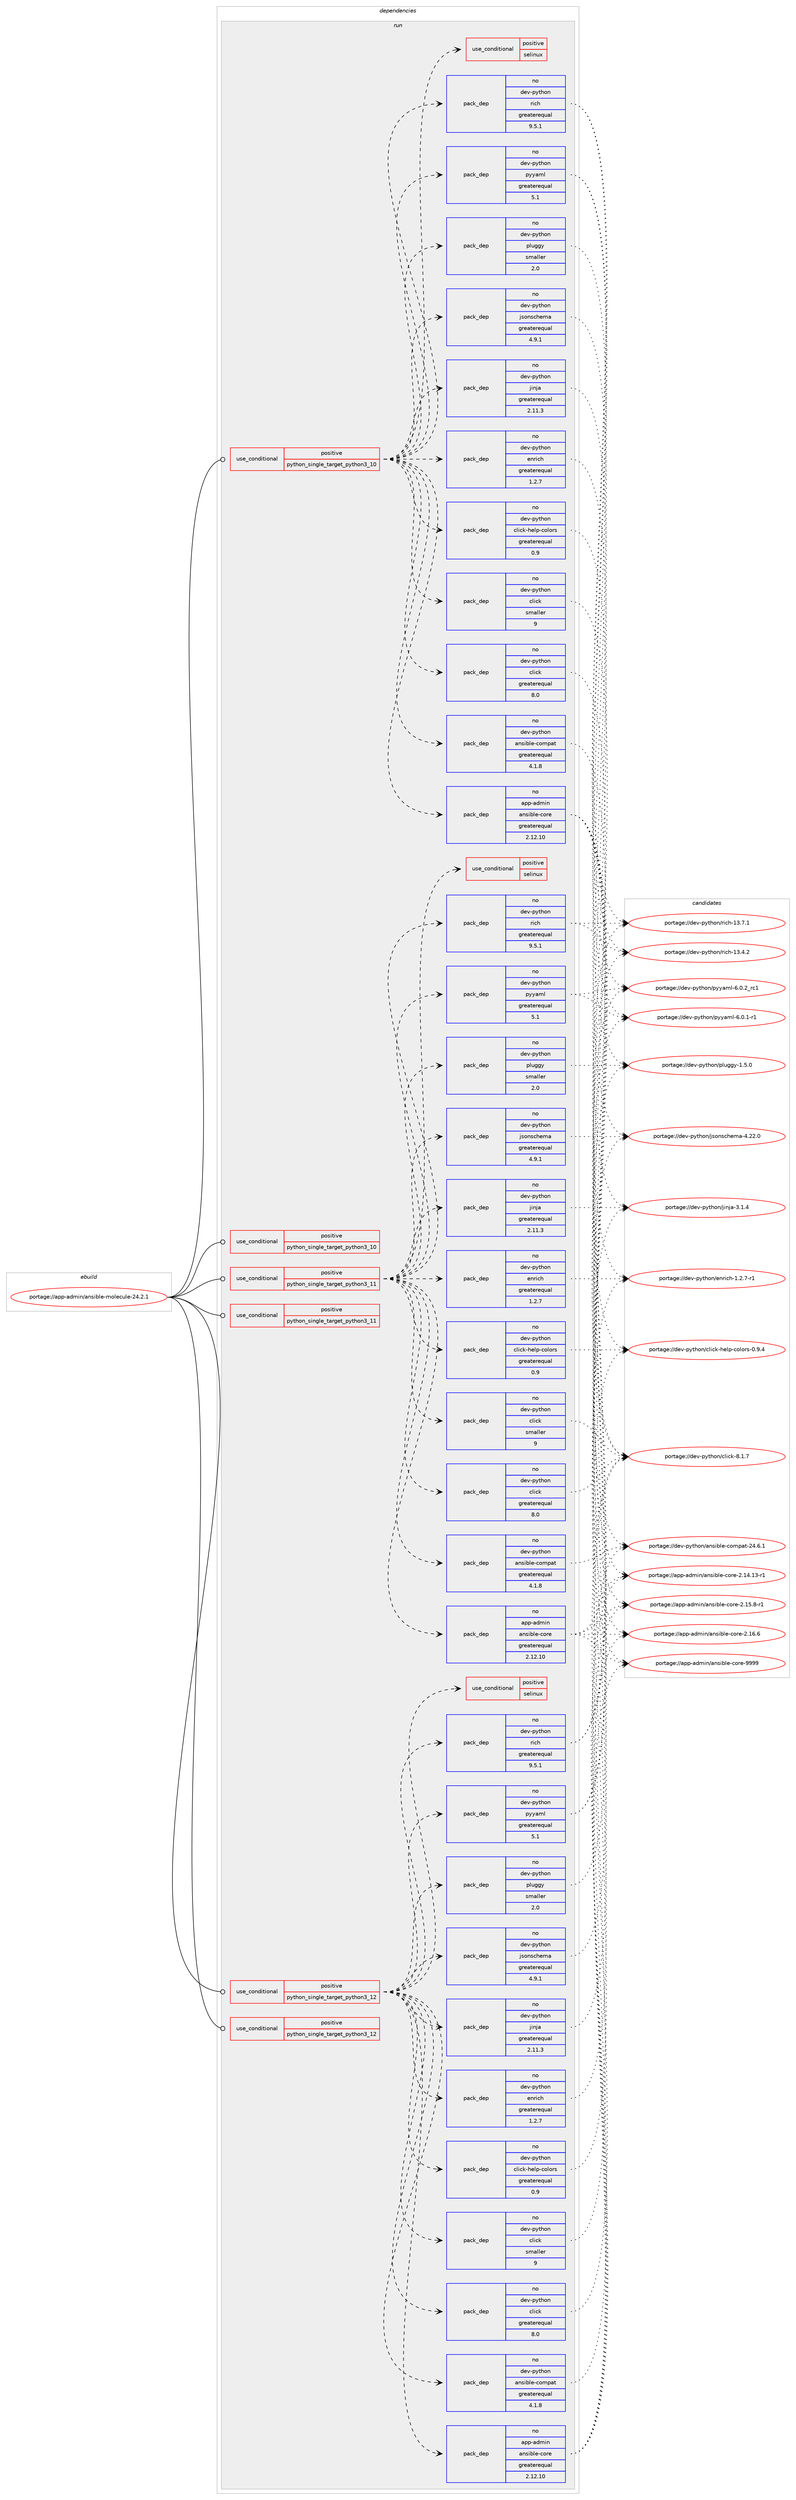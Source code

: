 digraph prolog {

# *************
# Graph options
# *************

newrank=true;
concentrate=true;
compound=true;
graph [rankdir=LR,fontname=Helvetica,fontsize=10,ranksep=1.5];#, ranksep=2.5, nodesep=0.2];
edge  [arrowhead=vee];
node  [fontname=Helvetica,fontsize=10];

# **********
# The ebuild
# **********

subgraph cluster_leftcol {
color=gray;
rank=same;
label=<<i>ebuild</i>>;
id [label="portage://app-admin/ansible-molecule-24.2.1", color=red, width=4, href="../app-admin/ansible-molecule-24.2.1.svg"];
}

# ****************
# The dependencies
# ****************

subgraph cluster_midcol {
color=gray;
label=<<i>dependencies</i>>;
subgraph cluster_compile {
fillcolor="#eeeeee";
style=filled;
label=<<i>compile</i>>;
}
subgraph cluster_compileandrun {
fillcolor="#eeeeee";
style=filled;
label=<<i>compile and run</i>>;
}
subgraph cluster_run {
fillcolor="#eeeeee";
style=filled;
label=<<i>run</i>>;
subgraph cond220 {
dependency448 [label=<<TABLE BORDER="0" CELLBORDER="1" CELLSPACING="0" CELLPADDING="4"><TR><TD ROWSPAN="3" CELLPADDING="10">use_conditional</TD></TR><TR><TD>positive</TD></TR><TR><TD>python_single_target_python3_10</TD></TR></TABLE>>, shape=none, color=red];
subgraph pack225 {
dependency449 [label=<<TABLE BORDER="0" CELLBORDER="1" CELLSPACING="0" CELLPADDING="4" WIDTH="220"><TR><TD ROWSPAN="6" CELLPADDING="30">pack_dep</TD></TR><TR><TD WIDTH="110">no</TD></TR><TR><TD>app-admin</TD></TR><TR><TD>ansible-core</TD></TR><TR><TD>greaterequal</TD></TR><TR><TD>2.12.10</TD></TR></TABLE>>, shape=none, color=blue];
}
dependency448:e -> dependency449:w [weight=20,style="dashed",arrowhead="vee"];
subgraph pack226 {
dependency450 [label=<<TABLE BORDER="0" CELLBORDER="1" CELLSPACING="0" CELLPADDING="4" WIDTH="220"><TR><TD ROWSPAN="6" CELLPADDING="30">pack_dep</TD></TR><TR><TD WIDTH="110">no</TD></TR><TR><TD>dev-python</TD></TR><TR><TD>ansible-compat</TD></TR><TR><TD>greaterequal</TD></TR><TR><TD>4.1.8</TD></TR></TABLE>>, shape=none, color=blue];
}
dependency448:e -> dependency450:w [weight=20,style="dashed",arrowhead="vee"];
subgraph pack227 {
dependency451 [label=<<TABLE BORDER="0" CELLBORDER="1" CELLSPACING="0" CELLPADDING="4" WIDTH="220"><TR><TD ROWSPAN="6" CELLPADDING="30">pack_dep</TD></TR><TR><TD WIDTH="110">no</TD></TR><TR><TD>dev-python</TD></TR><TR><TD>click</TD></TR><TR><TD>greaterequal</TD></TR><TR><TD>8.0</TD></TR></TABLE>>, shape=none, color=blue];
}
dependency448:e -> dependency451:w [weight=20,style="dashed",arrowhead="vee"];
subgraph pack228 {
dependency452 [label=<<TABLE BORDER="0" CELLBORDER="1" CELLSPACING="0" CELLPADDING="4" WIDTH="220"><TR><TD ROWSPAN="6" CELLPADDING="30">pack_dep</TD></TR><TR><TD WIDTH="110">no</TD></TR><TR><TD>dev-python</TD></TR><TR><TD>click</TD></TR><TR><TD>smaller</TD></TR><TR><TD>9</TD></TR></TABLE>>, shape=none, color=blue];
}
dependency448:e -> dependency452:w [weight=20,style="dashed",arrowhead="vee"];
subgraph pack229 {
dependency453 [label=<<TABLE BORDER="0" CELLBORDER="1" CELLSPACING="0" CELLPADDING="4" WIDTH="220"><TR><TD ROWSPAN="6" CELLPADDING="30">pack_dep</TD></TR><TR><TD WIDTH="110">no</TD></TR><TR><TD>dev-python</TD></TR><TR><TD>click-help-colors</TD></TR><TR><TD>greaterequal</TD></TR><TR><TD>0.9</TD></TR></TABLE>>, shape=none, color=blue];
}
dependency448:e -> dependency453:w [weight=20,style="dashed",arrowhead="vee"];
subgraph pack230 {
dependency454 [label=<<TABLE BORDER="0" CELLBORDER="1" CELLSPACING="0" CELLPADDING="4" WIDTH="220"><TR><TD ROWSPAN="6" CELLPADDING="30">pack_dep</TD></TR><TR><TD WIDTH="110">no</TD></TR><TR><TD>dev-python</TD></TR><TR><TD>enrich</TD></TR><TR><TD>greaterequal</TD></TR><TR><TD>1.2.7</TD></TR></TABLE>>, shape=none, color=blue];
}
dependency448:e -> dependency454:w [weight=20,style="dashed",arrowhead="vee"];
subgraph pack231 {
dependency455 [label=<<TABLE BORDER="0" CELLBORDER="1" CELLSPACING="0" CELLPADDING="4" WIDTH="220"><TR><TD ROWSPAN="6" CELLPADDING="30">pack_dep</TD></TR><TR><TD WIDTH="110">no</TD></TR><TR><TD>dev-python</TD></TR><TR><TD>jinja</TD></TR><TR><TD>greaterequal</TD></TR><TR><TD>2.11.3</TD></TR></TABLE>>, shape=none, color=blue];
}
dependency448:e -> dependency455:w [weight=20,style="dashed",arrowhead="vee"];
subgraph pack232 {
dependency456 [label=<<TABLE BORDER="0" CELLBORDER="1" CELLSPACING="0" CELLPADDING="4" WIDTH="220"><TR><TD ROWSPAN="6" CELLPADDING="30">pack_dep</TD></TR><TR><TD WIDTH="110">no</TD></TR><TR><TD>dev-python</TD></TR><TR><TD>jsonschema</TD></TR><TR><TD>greaterequal</TD></TR><TR><TD>4.9.1</TD></TR></TABLE>>, shape=none, color=blue];
}
dependency448:e -> dependency456:w [weight=20,style="dashed",arrowhead="vee"];
# *** BEGIN UNKNOWN DEPENDENCY TYPE (TODO) ***
# dependency448 -> package_dependency(portage://app-admin/ansible-molecule-24.2.1,run,no,dev-python,packaging,none,[,,],[],[use(enable(python_targets_python3_10),negative)])
# *** END UNKNOWN DEPENDENCY TYPE (TODO) ***

subgraph pack233 {
dependency457 [label=<<TABLE BORDER="0" CELLBORDER="1" CELLSPACING="0" CELLPADDING="4" WIDTH="220"><TR><TD ROWSPAN="6" CELLPADDING="30">pack_dep</TD></TR><TR><TD WIDTH="110">no</TD></TR><TR><TD>dev-python</TD></TR><TR><TD>pluggy</TD></TR><TR><TD>smaller</TD></TR><TR><TD>2.0</TD></TR></TABLE>>, shape=none, color=blue];
}
dependency448:e -> dependency457:w [weight=20,style="dashed",arrowhead="vee"];
subgraph pack234 {
dependency458 [label=<<TABLE BORDER="0" CELLBORDER="1" CELLSPACING="0" CELLPADDING="4" WIDTH="220"><TR><TD ROWSPAN="6" CELLPADDING="30">pack_dep</TD></TR><TR><TD WIDTH="110">no</TD></TR><TR><TD>dev-python</TD></TR><TR><TD>pyyaml</TD></TR><TR><TD>greaterequal</TD></TR><TR><TD>5.1</TD></TR></TABLE>>, shape=none, color=blue];
}
dependency448:e -> dependency458:w [weight=20,style="dashed",arrowhead="vee"];
subgraph pack235 {
dependency459 [label=<<TABLE BORDER="0" CELLBORDER="1" CELLSPACING="0" CELLPADDING="4" WIDTH="220"><TR><TD ROWSPAN="6" CELLPADDING="30">pack_dep</TD></TR><TR><TD WIDTH="110">no</TD></TR><TR><TD>dev-python</TD></TR><TR><TD>rich</TD></TR><TR><TD>greaterequal</TD></TR><TR><TD>9.5.1</TD></TR></TABLE>>, shape=none, color=blue];
}
dependency448:e -> dependency459:w [weight=20,style="dashed",arrowhead="vee"];
subgraph cond221 {
dependency460 [label=<<TABLE BORDER="0" CELLBORDER="1" CELLSPACING="0" CELLPADDING="4"><TR><TD ROWSPAN="3" CELLPADDING="10">use_conditional</TD></TR><TR><TD>positive</TD></TR><TR><TD>selinux</TD></TR></TABLE>>, shape=none, color=red];
# *** BEGIN UNKNOWN DEPENDENCY TYPE (TODO) ***
# dependency460 -> package_dependency(portage://app-admin/ansible-molecule-24.2.1,run,no,sys-libs,libselinux,none,[,,],[],[use(enable(python),none),use(enable(python_targets_python3_10),negative)])
# *** END UNKNOWN DEPENDENCY TYPE (TODO) ***

}
dependency448:e -> dependency460:w [weight=20,style="dashed",arrowhead="vee"];
}
id:e -> dependency448:w [weight=20,style="solid",arrowhead="odot"];
subgraph cond222 {
dependency461 [label=<<TABLE BORDER="0" CELLBORDER="1" CELLSPACING="0" CELLPADDING="4"><TR><TD ROWSPAN="3" CELLPADDING="10">use_conditional</TD></TR><TR><TD>positive</TD></TR><TR><TD>python_single_target_python3_10</TD></TR></TABLE>>, shape=none, color=red];
# *** BEGIN UNKNOWN DEPENDENCY TYPE (TODO) ***
# dependency461 -> package_dependency(portage://app-admin/ansible-molecule-24.2.1,run,no,dev-lang,python,none,[,,],[slot(3.10)],[])
# *** END UNKNOWN DEPENDENCY TYPE (TODO) ***

}
id:e -> dependency461:w [weight=20,style="solid",arrowhead="odot"];
subgraph cond223 {
dependency462 [label=<<TABLE BORDER="0" CELLBORDER="1" CELLSPACING="0" CELLPADDING="4"><TR><TD ROWSPAN="3" CELLPADDING="10">use_conditional</TD></TR><TR><TD>positive</TD></TR><TR><TD>python_single_target_python3_11</TD></TR></TABLE>>, shape=none, color=red];
subgraph pack236 {
dependency463 [label=<<TABLE BORDER="0" CELLBORDER="1" CELLSPACING="0" CELLPADDING="4" WIDTH="220"><TR><TD ROWSPAN="6" CELLPADDING="30">pack_dep</TD></TR><TR><TD WIDTH="110">no</TD></TR><TR><TD>app-admin</TD></TR><TR><TD>ansible-core</TD></TR><TR><TD>greaterequal</TD></TR><TR><TD>2.12.10</TD></TR></TABLE>>, shape=none, color=blue];
}
dependency462:e -> dependency463:w [weight=20,style="dashed",arrowhead="vee"];
subgraph pack237 {
dependency464 [label=<<TABLE BORDER="0" CELLBORDER="1" CELLSPACING="0" CELLPADDING="4" WIDTH="220"><TR><TD ROWSPAN="6" CELLPADDING="30">pack_dep</TD></TR><TR><TD WIDTH="110">no</TD></TR><TR><TD>dev-python</TD></TR><TR><TD>ansible-compat</TD></TR><TR><TD>greaterequal</TD></TR><TR><TD>4.1.8</TD></TR></TABLE>>, shape=none, color=blue];
}
dependency462:e -> dependency464:w [weight=20,style="dashed",arrowhead="vee"];
subgraph pack238 {
dependency465 [label=<<TABLE BORDER="0" CELLBORDER="1" CELLSPACING="0" CELLPADDING="4" WIDTH="220"><TR><TD ROWSPAN="6" CELLPADDING="30">pack_dep</TD></TR><TR><TD WIDTH="110">no</TD></TR><TR><TD>dev-python</TD></TR><TR><TD>click</TD></TR><TR><TD>greaterequal</TD></TR><TR><TD>8.0</TD></TR></TABLE>>, shape=none, color=blue];
}
dependency462:e -> dependency465:w [weight=20,style="dashed",arrowhead="vee"];
subgraph pack239 {
dependency466 [label=<<TABLE BORDER="0" CELLBORDER="1" CELLSPACING="0" CELLPADDING="4" WIDTH="220"><TR><TD ROWSPAN="6" CELLPADDING="30">pack_dep</TD></TR><TR><TD WIDTH="110">no</TD></TR><TR><TD>dev-python</TD></TR><TR><TD>click</TD></TR><TR><TD>smaller</TD></TR><TR><TD>9</TD></TR></TABLE>>, shape=none, color=blue];
}
dependency462:e -> dependency466:w [weight=20,style="dashed",arrowhead="vee"];
subgraph pack240 {
dependency467 [label=<<TABLE BORDER="0" CELLBORDER="1" CELLSPACING="0" CELLPADDING="4" WIDTH="220"><TR><TD ROWSPAN="6" CELLPADDING="30">pack_dep</TD></TR><TR><TD WIDTH="110">no</TD></TR><TR><TD>dev-python</TD></TR><TR><TD>click-help-colors</TD></TR><TR><TD>greaterequal</TD></TR><TR><TD>0.9</TD></TR></TABLE>>, shape=none, color=blue];
}
dependency462:e -> dependency467:w [weight=20,style="dashed",arrowhead="vee"];
subgraph pack241 {
dependency468 [label=<<TABLE BORDER="0" CELLBORDER="1" CELLSPACING="0" CELLPADDING="4" WIDTH="220"><TR><TD ROWSPAN="6" CELLPADDING="30">pack_dep</TD></TR><TR><TD WIDTH="110">no</TD></TR><TR><TD>dev-python</TD></TR><TR><TD>enrich</TD></TR><TR><TD>greaterequal</TD></TR><TR><TD>1.2.7</TD></TR></TABLE>>, shape=none, color=blue];
}
dependency462:e -> dependency468:w [weight=20,style="dashed",arrowhead="vee"];
subgraph pack242 {
dependency469 [label=<<TABLE BORDER="0" CELLBORDER="1" CELLSPACING="0" CELLPADDING="4" WIDTH="220"><TR><TD ROWSPAN="6" CELLPADDING="30">pack_dep</TD></TR><TR><TD WIDTH="110">no</TD></TR><TR><TD>dev-python</TD></TR><TR><TD>jinja</TD></TR><TR><TD>greaterequal</TD></TR><TR><TD>2.11.3</TD></TR></TABLE>>, shape=none, color=blue];
}
dependency462:e -> dependency469:w [weight=20,style="dashed",arrowhead="vee"];
subgraph pack243 {
dependency470 [label=<<TABLE BORDER="0" CELLBORDER="1" CELLSPACING="0" CELLPADDING="4" WIDTH="220"><TR><TD ROWSPAN="6" CELLPADDING="30">pack_dep</TD></TR><TR><TD WIDTH="110">no</TD></TR><TR><TD>dev-python</TD></TR><TR><TD>jsonschema</TD></TR><TR><TD>greaterequal</TD></TR><TR><TD>4.9.1</TD></TR></TABLE>>, shape=none, color=blue];
}
dependency462:e -> dependency470:w [weight=20,style="dashed",arrowhead="vee"];
# *** BEGIN UNKNOWN DEPENDENCY TYPE (TODO) ***
# dependency462 -> package_dependency(portage://app-admin/ansible-molecule-24.2.1,run,no,dev-python,packaging,none,[,,],[],[use(enable(python_targets_python3_11),negative)])
# *** END UNKNOWN DEPENDENCY TYPE (TODO) ***

subgraph pack244 {
dependency471 [label=<<TABLE BORDER="0" CELLBORDER="1" CELLSPACING="0" CELLPADDING="4" WIDTH="220"><TR><TD ROWSPAN="6" CELLPADDING="30">pack_dep</TD></TR><TR><TD WIDTH="110">no</TD></TR><TR><TD>dev-python</TD></TR><TR><TD>pluggy</TD></TR><TR><TD>smaller</TD></TR><TR><TD>2.0</TD></TR></TABLE>>, shape=none, color=blue];
}
dependency462:e -> dependency471:w [weight=20,style="dashed",arrowhead="vee"];
subgraph pack245 {
dependency472 [label=<<TABLE BORDER="0" CELLBORDER="1" CELLSPACING="0" CELLPADDING="4" WIDTH="220"><TR><TD ROWSPAN="6" CELLPADDING="30">pack_dep</TD></TR><TR><TD WIDTH="110">no</TD></TR><TR><TD>dev-python</TD></TR><TR><TD>pyyaml</TD></TR><TR><TD>greaterequal</TD></TR><TR><TD>5.1</TD></TR></TABLE>>, shape=none, color=blue];
}
dependency462:e -> dependency472:w [weight=20,style="dashed",arrowhead="vee"];
subgraph pack246 {
dependency473 [label=<<TABLE BORDER="0" CELLBORDER="1" CELLSPACING="0" CELLPADDING="4" WIDTH="220"><TR><TD ROWSPAN="6" CELLPADDING="30">pack_dep</TD></TR><TR><TD WIDTH="110">no</TD></TR><TR><TD>dev-python</TD></TR><TR><TD>rich</TD></TR><TR><TD>greaterequal</TD></TR><TR><TD>9.5.1</TD></TR></TABLE>>, shape=none, color=blue];
}
dependency462:e -> dependency473:w [weight=20,style="dashed",arrowhead="vee"];
subgraph cond224 {
dependency474 [label=<<TABLE BORDER="0" CELLBORDER="1" CELLSPACING="0" CELLPADDING="4"><TR><TD ROWSPAN="3" CELLPADDING="10">use_conditional</TD></TR><TR><TD>positive</TD></TR><TR><TD>selinux</TD></TR></TABLE>>, shape=none, color=red];
# *** BEGIN UNKNOWN DEPENDENCY TYPE (TODO) ***
# dependency474 -> package_dependency(portage://app-admin/ansible-molecule-24.2.1,run,no,sys-libs,libselinux,none,[,,],[],[use(enable(python),none),use(enable(python_targets_python3_11),negative)])
# *** END UNKNOWN DEPENDENCY TYPE (TODO) ***

}
dependency462:e -> dependency474:w [weight=20,style="dashed",arrowhead="vee"];
}
id:e -> dependency462:w [weight=20,style="solid",arrowhead="odot"];
subgraph cond225 {
dependency475 [label=<<TABLE BORDER="0" CELLBORDER="1" CELLSPACING="0" CELLPADDING="4"><TR><TD ROWSPAN="3" CELLPADDING="10">use_conditional</TD></TR><TR><TD>positive</TD></TR><TR><TD>python_single_target_python3_11</TD></TR></TABLE>>, shape=none, color=red];
# *** BEGIN UNKNOWN DEPENDENCY TYPE (TODO) ***
# dependency475 -> package_dependency(portage://app-admin/ansible-molecule-24.2.1,run,no,dev-lang,python,none,[,,],[slot(3.11)],[])
# *** END UNKNOWN DEPENDENCY TYPE (TODO) ***

}
id:e -> dependency475:w [weight=20,style="solid",arrowhead="odot"];
subgraph cond226 {
dependency476 [label=<<TABLE BORDER="0" CELLBORDER="1" CELLSPACING="0" CELLPADDING="4"><TR><TD ROWSPAN="3" CELLPADDING="10">use_conditional</TD></TR><TR><TD>positive</TD></TR><TR><TD>python_single_target_python3_12</TD></TR></TABLE>>, shape=none, color=red];
subgraph pack247 {
dependency477 [label=<<TABLE BORDER="0" CELLBORDER="1" CELLSPACING="0" CELLPADDING="4" WIDTH="220"><TR><TD ROWSPAN="6" CELLPADDING="30">pack_dep</TD></TR><TR><TD WIDTH="110">no</TD></TR><TR><TD>app-admin</TD></TR><TR><TD>ansible-core</TD></TR><TR><TD>greaterequal</TD></TR><TR><TD>2.12.10</TD></TR></TABLE>>, shape=none, color=blue];
}
dependency476:e -> dependency477:w [weight=20,style="dashed",arrowhead="vee"];
subgraph pack248 {
dependency478 [label=<<TABLE BORDER="0" CELLBORDER="1" CELLSPACING="0" CELLPADDING="4" WIDTH="220"><TR><TD ROWSPAN="6" CELLPADDING="30">pack_dep</TD></TR><TR><TD WIDTH="110">no</TD></TR><TR><TD>dev-python</TD></TR><TR><TD>ansible-compat</TD></TR><TR><TD>greaterequal</TD></TR><TR><TD>4.1.8</TD></TR></TABLE>>, shape=none, color=blue];
}
dependency476:e -> dependency478:w [weight=20,style="dashed",arrowhead="vee"];
subgraph pack249 {
dependency479 [label=<<TABLE BORDER="0" CELLBORDER="1" CELLSPACING="0" CELLPADDING="4" WIDTH="220"><TR><TD ROWSPAN="6" CELLPADDING="30">pack_dep</TD></TR><TR><TD WIDTH="110">no</TD></TR><TR><TD>dev-python</TD></TR><TR><TD>click</TD></TR><TR><TD>greaterequal</TD></TR><TR><TD>8.0</TD></TR></TABLE>>, shape=none, color=blue];
}
dependency476:e -> dependency479:w [weight=20,style="dashed",arrowhead="vee"];
subgraph pack250 {
dependency480 [label=<<TABLE BORDER="0" CELLBORDER="1" CELLSPACING="0" CELLPADDING="4" WIDTH="220"><TR><TD ROWSPAN="6" CELLPADDING="30">pack_dep</TD></TR><TR><TD WIDTH="110">no</TD></TR><TR><TD>dev-python</TD></TR><TR><TD>click</TD></TR><TR><TD>smaller</TD></TR><TR><TD>9</TD></TR></TABLE>>, shape=none, color=blue];
}
dependency476:e -> dependency480:w [weight=20,style="dashed",arrowhead="vee"];
subgraph pack251 {
dependency481 [label=<<TABLE BORDER="0" CELLBORDER="1" CELLSPACING="0" CELLPADDING="4" WIDTH="220"><TR><TD ROWSPAN="6" CELLPADDING="30">pack_dep</TD></TR><TR><TD WIDTH="110">no</TD></TR><TR><TD>dev-python</TD></TR><TR><TD>click-help-colors</TD></TR><TR><TD>greaterequal</TD></TR><TR><TD>0.9</TD></TR></TABLE>>, shape=none, color=blue];
}
dependency476:e -> dependency481:w [weight=20,style="dashed",arrowhead="vee"];
subgraph pack252 {
dependency482 [label=<<TABLE BORDER="0" CELLBORDER="1" CELLSPACING="0" CELLPADDING="4" WIDTH="220"><TR><TD ROWSPAN="6" CELLPADDING="30">pack_dep</TD></TR><TR><TD WIDTH="110">no</TD></TR><TR><TD>dev-python</TD></TR><TR><TD>enrich</TD></TR><TR><TD>greaterequal</TD></TR><TR><TD>1.2.7</TD></TR></TABLE>>, shape=none, color=blue];
}
dependency476:e -> dependency482:w [weight=20,style="dashed",arrowhead="vee"];
subgraph pack253 {
dependency483 [label=<<TABLE BORDER="0" CELLBORDER="1" CELLSPACING="0" CELLPADDING="4" WIDTH="220"><TR><TD ROWSPAN="6" CELLPADDING="30">pack_dep</TD></TR><TR><TD WIDTH="110">no</TD></TR><TR><TD>dev-python</TD></TR><TR><TD>jinja</TD></TR><TR><TD>greaterequal</TD></TR><TR><TD>2.11.3</TD></TR></TABLE>>, shape=none, color=blue];
}
dependency476:e -> dependency483:w [weight=20,style="dashed",arrowhead="vee"];
subgraph pack254 {
dependency484 [label=<<TABLE BORDER="0" CELLBORDER="1" CELLSPACING="0" CELLPADDING="4" WIDTH="220"><TR><TD ROWSPAN="6" CELLPADDING="30">pack_dep</TD></TR><TR><TD WIDTH="110">no</TD></TR><TR><TD>dev-python</TD></TR><TR><TD>jsonschema</TD></TR><TR><TD>greaterequal</TD></TR><TR><TD>4.9.1</TD></TR></TABLE>>, shape=none, color=blue];
}
dependency476:e -> dependency484:w [weight=20,style="dashed",arrowhead="vee"];
# *** BEGIN UNKNOWN DEPENDENCY TYPE (TODO) ***
# dependency476 -> package_dependency(portage://app-admin/ansible-molecule-24.2.1,run,no,dev-python,packaging,none,[,,],[],[use(enable(python_targets_python3_12),negative)])
# *** END UNKNOWN DEPENDENCY TYPE (TODO) ***

subgraph pack255 {
dependency485 [label=<<TABLE BORDER="0" CELLBORDER="1" CELLSPACING="0" CELLPADDING="4" WIDTH="220"><TR><TD ROWSPAN="6" CELLPADDING="30">pack_dep</TD></TR><TR><TD WIDTH="110">no</TD></TR><TR><TD>dev-python</TD></TR><TR><TD>pluggy</TD></TR><TR><TD>smaller</TD></TR><TR><TD>2.0</TD></TR></TABLE>>, shape=none, color=blue];
}
dependency476:e -> dependency485:w [weight=20,style="dashed",arrowhead="vee"];
subgraph pack256 {
dependency486 [label=<<TABLE BORDER="0" CELLBORDER="1" CELLSPACING="0" CELLPADDING="4" WIDTH="220"><TR><TD ROWSPAN="6" CELLPADDING="30">pack_dep</TD></TR><TR><TD WIDTH="110">no</TD></TR><TR><TD>dev-python</TD></TR><TR><TD>pyyaml</TD></TR><TR><TD>greaterequal</TD></TR><TR><TD>5.1</TD></TR></TABLE>>, shape=none, color=blue];
}
dependency476:e -> dependency486:w [weight=20,style="dashed",arrowhead="vee"];
subgraph pack257 {
dependency487 [label=<<TABLE BORDER="0" CELLBORDER="1" CELLSPACING="0" CELLPADDING="4" WIDTH="220"><TR><TD ROWSPAN="6" CELLPADDING="30">pack_dep</TD></TR><TR><TD WIDTH="110">no</TD></TR><TR><TD>dev-python</TD></TR><TR><TD>rich</TD></TR><TR><TD>greaterequal</TD></TR><TR><TD>9.5.1</TD></TR></TABLE>>, shape=none, color=blue];
}
dependency476:e -> dependency487:w [weight=20,style="dashed",arrowhead="vee"];
subgraph cond227 {
dependency488 [label=<<TABLE BORDER="0" CELLBORDER="1" CELLSPACING="0" CELLPADDING="4"><TR><TD ROWSPAN="3" CELLPADDING="10">use_conditional</TD></TR><TR><TD>positive</TD></TR><TR><TD>selinux</TD></TR></TABLE>>, shape=none, color=red];
# *** BEGIN UNKNOWN DEPENDENCY TYPE (TODO) ***
# dependency488 -> package_dependency(portage://app-admin/ansible-molecule-24.2.1,run,no,sys-libs,libselinux,none,[,,],[],[use(enable(python),none),use(enable(python_targets_python3_12),negative)])
# *** END UNKNOWN DEPENDENCY TYPE (TODO) ***

}
dependency476:e -> dependency488:w [weight=20,style="dashed",arrowhead="vee"];
}
id:e -> dependency476:w [weight=20,style="solid",arrowhead="odot"];
subgraph cond228 {
dependency489 [label=<<TABLE BORDER="0" CELLBORDER="1" CELLSPACING="0" CELLPADDING="4"><TR><TD ROWSPAN="3" CELLPADDING="10">use_conditional</TD></TR><TR><TD>positive</TD></TR><TR><TD>python_single_target_python3_12</TD></TR></TABLE>>, shape=none, color=red];
# *** BEGIN UNKNOWN DEPENDENCY TYPE (TODO) ***
# dependency489 -> package_dependency(portage://app-admin/ansible-molecule-24.2.1,run,no,dev-lang,python,none,[,,],[slot(3.12)],[])
# *** END UNKNOWN DEPENDENCY TYPE (TODO) ***

}
id:e -> dependency489:w [weight=20,style="solid",arrowhead="odot"];
}
}

# **************
# The candidates
# **************

subgraph cluster_choices {
rank=same;
color=gray;
label=<<i>candidates</i>>;

subgraph choice225 {
color=black;
nodesep=1;
choice971121124597100109105110479711011510598108101459911111410145504649524649514511449 [label="portage://app-admin/ansible-core-2.14.13-r1", color=red, width=4,href="../app-admin/ansible-core-2.14.13-r1.svg"];
choice9711211245971001091051104797110115105981081014599111114101455046495346564511449 [label="portage://app-admin/ansible-core-2.15.8-r1", color=red, width=4,href="../app-admin/ansible-core-2.15.8-r1.svg"];
choice971121124597100109105110479711011510598108101459911111410145504649544654 [label="portage://app-admin/ansible-core-2.16.6", color=red, width=4,href="../app-admin/ansible-core-2.16.6.svg"];
choice97112112459710010910511047971101151059810810145991111141014557575757 [label="portage://app-admin/ansible-core-9999", color=red, width=4,href="../app-admin/ansible-core-9999.svg"];
dependency449:e -> choice971121124597100109105110479711011510598108101459911111410145504649524649514511449:w [style=dotted,weight="100"];
dependency449:e -> choice9711211245971001091051104797110115105981081014599111114101455046495346564511449:w [style=dotted,weight="100"];
dependency449:e -> choice971121124597100109105110479711011510598108101459911111410145504649544654:w [style=dotted,weight="100"];
dependency449:e -> choice97112112459710010910511047971101151059810810145991111141014557575757:w [style=dotted,weight="100"];
}
subgraph choice226 {
color=black;
nodesep=1;
choice1001011184511212111610411111047971101151059810810145991111091129711645505246544649 [label="portage://dev-python/ansible-compat-24.6.1", color=red, width=4,href="../dev-python/ansible-compat-24.6.1.svg"];
dependency450:e -> choice1001011184511212111610411111047971101151059810810145991111091129711645505246544649:w [style=dotted,weight="100"];
}
subgraph choice227 {
color=black;
nodesep=1;
choice10010111845112121116104111110479910810599107455646494655 [label="portage://dev-python/click-8.1.7", color=red, width=4,href="../dev-python/click-8.1.7.svg"];
dependency451:e -> choice10010111845112121116104111110479910810599107455646494655:w [style=dotted,weight="100"];
}
subgraph choice228 {
color=black;
nodesep=1;
choice10010111845112121116104111110479910810599107455646494655 [label="portage://dev-python/click-8.1.7", color=red, width=4,href="../dev-python/click-8.1.7.svg"];
dependency452:e -> choice10010111845112121116104111110479910810599107455646494655:w [style=dotted,weight="100"];
}
subgraph choice229 {
color=black;
nodesep=1;
choice10010111845112121116104111110479910810599107451041011081124599111108111114115454846574652 [label="portage://dev-python/click-help-colors-0.9.4", color=red, width=4,href="../dev-python/click-help-colors-0.9.4.svg"];
dependency453:e -> choice10010111845112121116104111110479910810599107451041011081124599111108111114115454846574652:w [style=dotted,weight="100"];
}
subgraph choice230 {
color=black;
nodesep=1;
choice1001011184511212111610411111047101110114105991044549465046554511449 [label="portage://dev-python/enrich-1.2.7-r1", color=red, width=4,href="../dev-python/enrich-1.2.7-r1.svg"];
dependency454:e -> choice1001011184511212111610411111047101110114105991044549465046554511449:w [style=dotted,weight="100"];
}
subgraph choice231 {
color=black;
nodesep=1;
choice100101118451121211161041111104710610511010697455146494652 [label="portage://dev-python/jinja-3.1.4", color=red, width=4,href="../dev-python/jinja-3.1.4.svg"];
dependency455:e -> choice100101118451121211161041111104710610511010697455146494652:w [style=dotted,weight="100"];
}
subgraph choice232 {
color=black;
nodesep=1;
choice1001011184511212111610411111047106115111110115991041011099745524650504648 [label="portage://dev-python/jsonschema-4.22.0", color=red, width=4,href="../dev-python/jsonschema-4.22.0.svg"];
dependency456:e -> choice1001011184511212111610411111047106115111110115991041011099745524650504648:w [style=dotted,weight="100"];
}
subgraph choice233 {
color=black;
nodesep=1;
choice1001011184511212111610411111047112108117103103121454946534648 [label="portage://dev-python/pluggy-1.5.0", color=red, width=4,href="../dev-python/pluggy-1.5.0.svg"];
dependency457:e -> choice1001011184511212111610411111047112108117103103121454946534648:w [style=dotted,weight="100"];
}
subgraph choice234 {
color=black;
nodesep=1;
choice1001011184511212111610411111047112121121971091084554464846494511449 [label="portage://dev-python/pyyaml-6.0.1-r1", color=red, width=4,href="../dev-python/pyyaml-6.0.1-r1.svg"];
choice100101118451121211161041111104711212112197109108455446484650951149949 [label="portage://dev-python/pyyaml-6.0.2_rc1", color=red, width=4,href="../dev-python/pyyaml-6.0.2_rc1.svg"];
dependency458:e -> choice1001011184511212111610411111047112121121971091084554464846494511449:w [style=dotted,weight="100"];
dependency458:e -> choice100101118451121211161041111104711212112197109108455446484650951149949:w [style=dotted,weight="100"];
}
subgraph choice235 {
color=black;
nodesep=1;
choice10010111845112121116104111110471141059910445495146524650 [label="portage://dev-python/rich-13.4.2", color=red, width=4,href="../dev-python/rich-13.4.2.svg"];
choice10010111845112121116104111110471141059910445495146554649 [label="portage://dev-python/rich-13.7.1", color=red, width=4,href="../dev-python/rich-13.7.1.svg"];
dependency459:e -> choice10010111845112121116104111110471141059910445495146524650:w [style=dotted,weight="100"];
dependency459:e -> choice10010111845112121116104111110471141059910445495146554649:w [style=dotted,weight="100"];
}
subgraph choice236 {
color=black;
nodesep=1;
choice971121124597100109105110479711011510598108101459911111410145504649524649514511449 [label="portage://app-admin/ansible-core-2.14.13-r1", color=red, width=4,href="../app-admin/ansible-core-2.14.13-r1.svg"];
choice9711211245971001091051104797110115105981081014599111114101455046495346564511449 [label="portage://app-admin/ansible-core-2.15.8-r1", color=red, width=4,href="../app-admin/ansible-core-2.15.8-r1.svg"];
choice971121124597100109105110479711011510598108101459911111410145504649544654 [label="portage://app-admin/ansible-core-2.16.6", color=red, width=4,href="../app-admin/ansible-core-2.16.6.svg"];
choice97112112459710010910511047971101151059810810145991111141014557575757 [label="portage://app-admin/ansible-core-9999", color=red, width=4,href="../app-admin/ansible-core-9999.svg"];
dependency463:e -> choice971121124597100109105110479711011510598108101459911111410145504649524649514511449:w [style=dotted,weight="100"];
dependency463:e -> choice9711211245971001091051104797110115105981081014599111114101455046495346564511449:w [style=dotted,weight="100"];
dependency463:e -> choice971121124597100109105110479711011510598108101459911111410145504649544654:w [style=dotted,weight="100"];
dependency463:e -> choice97112112459710010910511047971101151059810810145991111141014557575757:w [style=dotted,weight="100"];
}
subgraph choice237 {
color=black;
nodesep=1;
choice1001011184511212111610411111047971101151059810810145991111091129711645505246544649 [label="portage://dev-python/ansible-compat-24.6.1", color=red, width=4,href="../dev-python/ansible-compat-24.6.1.svg"];
dependency464:e -> choice1001011184511212111610411111047971101151059810810145991111091129711645505246544649:w [style=dotted,weight="100"];
}
subgraph choice238 {
color=black;
nodesep=1;
choice10010111845112121116104111110479910810599107455646494655 [label="portage://dev-python/click-8.1.7", color=red, width=4,href="../dev-python/click-8.1.7.svg"];
dependency465:e -> choice10010111845112121116104111110479910810599107455646494655:w [style=dotted,weight="100"];
}
subgraph choice239 {
color=black;
nodesep=1;
choice10010111845112121116104111110479910810599107455646494655 [label="portage://dev-python/click-8.1.7", color=red, width=4,href="../dev-python/click-8.1.7.svg"];
dependency466:e -> choice10010111845112121116104111110479910810599107455646494655:w [style=dotted,weight="100"];
}
subgraph choice240 {
color=black;
nodesep=1;
choice10010111845112121116104111110479910810599107451041011081124599111108111114115454846574652 [label="portage://dev-python/click-help-colors-0.9.4", color=red, width=4,href="../dev-python/click-help-colors-0.9.4.svg"];
dependency467:e -> choice10010111845112121116104111110479910810599107451041011081124599111108111114115454846574652:w [style=dotted,weight="100"];
}
subgraph choice241 {
color=black;
nodesep=1;
choice1001011184511212111610411111047101110114105991044549465046554511449 [label="portage://dev-python/enrich-1.2.7-r1", color=red, width=4,href="../dev-python/enrich-1.2.7-r1.svg"];
dependency468:e -> choice1001011184511212111610411111047101110114105991044549465046554511449:w [style=dotted,weight="100"];
}
subgraph choice242 {
color=black;
nodesep=1;
choice100101118451121211161041111104710610511010697455146494652 [label="portage://dev-python/jinja-3.1.4", color=red, width=4,href="../dev-python/jinja-3.1.4.svg"];
dependency469:e -> choice100101118451121211161041111104710610511010697455146494652:w [style=dotted,weight="100"];
}
subgraph choice243 {
color=black;
nodesep=1;
choice1001011184511212111610411111047106115111110115991041011099745524650504648 [label="portage://dev-python/jsonschema-4.22.0", color=red, width=4,href="../dev-python/jsonschema-4.22.0.svg"];
dependency470:e -> choice1001011184511212111610411111047106115111110115991041011099745524650504648:w [style=dotted,weight="100"];
}
subgraph choice244 {
color=black;
nodesep=1;
choice1001011184511212111610411111047112108117103103121454946534648 [label="portage://dev-python/pluggy-1.5.0", color=red, width=4,href="../dev-python/pluggy-1.5.0.svg"];
dependency471:e -> choice1001011184511212111610411111047112108117103103121454946534648:w [style=dotted,weight="100"];
}
subgraph choice245 {
color=black;
nodesep=1;
choice1001011184511212111610411111047112121121971091084554464846494511449 [label="portage://dev-python/pyyaml-6.0.1-r1", color=red, width=4,href="../dev-python/pyyaml-6.0.1-r1.svg"];
choice100101118451121211161041111104711212112197109108455446484650951149949 [label="portage://dev-python/pyyaml-6.0.2_rc1", color=red, width=4,href="../dev-python/pyyaml-6.0.2_rc1.svg"];
dependency472:e -> choice1001011184511212111610411111047112121121971091084554464846494511449:w [style=dotted,weight="100"];
dependency472:e -> choice100101118451121211161041111104711212112197109108455446484650951149949:w [style=dotted,weight="100"];
}
subgraph choice246 {
color=black;
nodesep=1;
choice10010111845112121116104111110471141059910445495146524650 [label="portage://dev-python/rich-13.4.2", color=red, width=4,href="../dev-python/rich-13.4.2.svg"];
choice10010111845112121116104111110471141059910445495146554649 [label="portage://dev-python/rich-13.7.1", color=red, width=4,href="../dev-python/rich-13.7.1.svg"];
dependency473:e -> choice10010111845112121116104111110471141059910445495146524650:w [style=dotted,weight="100"];
dependency473:e -> choice10010111845112121116104111110471141059910445495146554649:w [style=dotted,weight="100"];
}
subgraph choice247 {
color=black;
nodesep=1;
choice971121124597100109105110479711011510598108101459911111410145504649524649514511449 [label="portage://app-admin/ansible-core-2.14.13-r1", color=red, width=4,href="../app-admin/ansible-core-2.14.13-r1.svg"];
choice9711211245971001091051104797110115105981081014599111114101455046495346564511449 [label="portage://app-admin/ansible-core-2.15.8-r1", color=red, width=4,href="../app-admin/ansible-core-2.15.8-r1.svg"];
choice971121124597100109105110479711011510598108101459911111410145504649544654 [label="portage://app-admin/ansible-core-2.16.6", color=red, width=4,href="../app-admin/ansible-core-2.16.6.svg"];
choice97112112459710010910511047971101151059810810145991111141014557575757 [label="portage://app-admin/ansible-core-9999", color=red, width=4,href="../app-admin/ansible-core-9999.svg"];
dependency477:e -> choice971121124597100109105110479711011510598108101459911111410145504649524649514511449:w [style=dotted,weight="100"];
dependency477:e -> choice9711211245971001091051104797110115105981081014599111114101455046495346564511449:w [style=dotted,weight="100"];
dependency477:e -> choice971121124597100109105110479711011510598108101459911111410145504649544654:w [style=dotted,weight="100"];
dependency477:e -> choice97112112459710010910511047971101151059810810145991111141014557575757:w [style=dotted,weight="100"];
}
subgraph choice248 {
color=black;
nodesep=1;
choice1001011184511212111610411111047971101151059810810145991111091129711645505246544649 [label="portage://dev-python/ansible-compat-24.6.1", color=red, width=4,href="../dev-python/ansible-compat-24.6.1.svg"];
dependency478:e -> choice1001011184511212111610411111047971101151059810810145991111091129711645505246544649:w [style=dotted,weight="100"];
}
subgraph choice249 {
color=black;
nodesep=1;
choice10010111845112121116104111110479910810599107455646494655 [label="portage://dev-python/click-8.1.7", color=red, width=4,href="../dev-python/click-8.1.7.svg"];
dependency479:e -> choice10010111845112121116104111110479910810599107455646494655:w [style=dotted,weight="100"];
}
subgraph choice250 {
color=black;
nodesep=1;
choice10010111845112121116104111110479910810599107455646494655 [label="portage://dev-python/click-8.1.7", color=red, width=4,href="../dev-python/click-8.1.7.svg"];
dependency480:e -> choice10010111845112121116104111110479910810599107455646494655:w [style=dotted,weight="100"];
}
subgraph choice251 {
color=black;
nodesep=1;
choice10010111845112121116104111110479910810599107451041011081124599111108111114115454846574652 [label="portage://dev-python/click-help-colors-0.9.4", color=red, width=4,href="../dev-python/click-help-colors-0.9.4.svg"];
dependency481:e -> choice10010111845112121116104111110479910810599107451041011081124599111108111114115454846574652:w [style=dotted,weight="100"];
}
subgraph choice252 {
color=black;
nodesep=1;
choice1001011184511212111610411111047101110114105991044549465046554511449 [label="portage://dev-python/enrich-1.2.7-r1", color=red, width=4,href="../dev-python/enrich-1.2.7-r1.svg"];
dependency482:e -> choice1001011184511212111610411111047101110114105991044549465046554511449:w [style=dotted,weight="100"];
}
subgraph choice253 {
color=black;
nodesep=1;
choice100101118451121211161041111104710610511010697455146494652 [label="portage://dev-python/jinja-3.1.4", color=red, width=4,href="../dev-python/jinja-3.1.4.svg"];
dependency483:e -> choice100101118451121211161041111104710610511010697455146494652:w [style=dotted,weight="100"];
}
subgraph choice254 {
color=black;
nodesep=1;
choice1001011184511212111610411111047106115111110115991041011099745524650504648 [label="portage://dev-python/jsonschema-4.22.0", color=red, width=4,href="../dev-python/jsonschema-4.22.0.svg"];
dependency484:e -> choice1001011184511212111610411111047106115111110115991041011099745524650504648:w [style=dotted,weight="100"];
}
subgraph choice255 {
color=black;
nodesep=1;
choice1001011184511212111610411111047112108117103103121454946534648 [label="portage://dev-python/pluggy-1.5.0", color=red, width=4,href="../dev-python/pluggy-1.5.0.svg"];
dependency485:e -> choice1001011184511212111610411111047112108117103103121454946534648:w [style=dotted,weight="100"];
}
subgraph choice256 {
color=black;
nodesep=1;
choice1001011184511212111610411111047112121121971091084554464846494511449 [label="portage://dev-python/pyyaml-6.0.1-r1", color=red, width=4,href="../dev-python/pyyaml-6.0.1-r1.svg"];
choice100101118451121211161041111104711212112197109108455446484650951149949 [label="portage://dev-python/pyyaml-6.0.2_rc1", color=red, width=4,href="../dev-python/pyyaml-6.0.2_rc1.svg"];
dependency486:e -> choice1001011184511212111610411111047112121121971091084554464846494511449:w [style=dotted,weight="100"];
dependency486:e -> choice100101118451121211161041111104711212112197109108455446484650951149949:w [style=dotted,weight="100"];
}
subgraph choice257 {
color=black;
nodesep=1;
choice10010111845112121116104111110471141059910445495146524650 [label="portage://dev-python/rich-13.4.2", color=red, width=4,href="../dev-python/rich-13.4.2.svg"];
choice10010111845112121116104111110471141059910445495146554649 [label="portage://dev-python/rich-13.7.1", color=red, width=4,href="../dev-python/rich-13.7.1.svg"];
dependency487:e -> choice10010111845112121116104111110471141059910445495146524650:w [style=dotted,weight="100"];
dependency487:e -> choice10010111845112121116104111110471141059910445495146554649:w [style=dotted,weight="100"];
}
}

}
